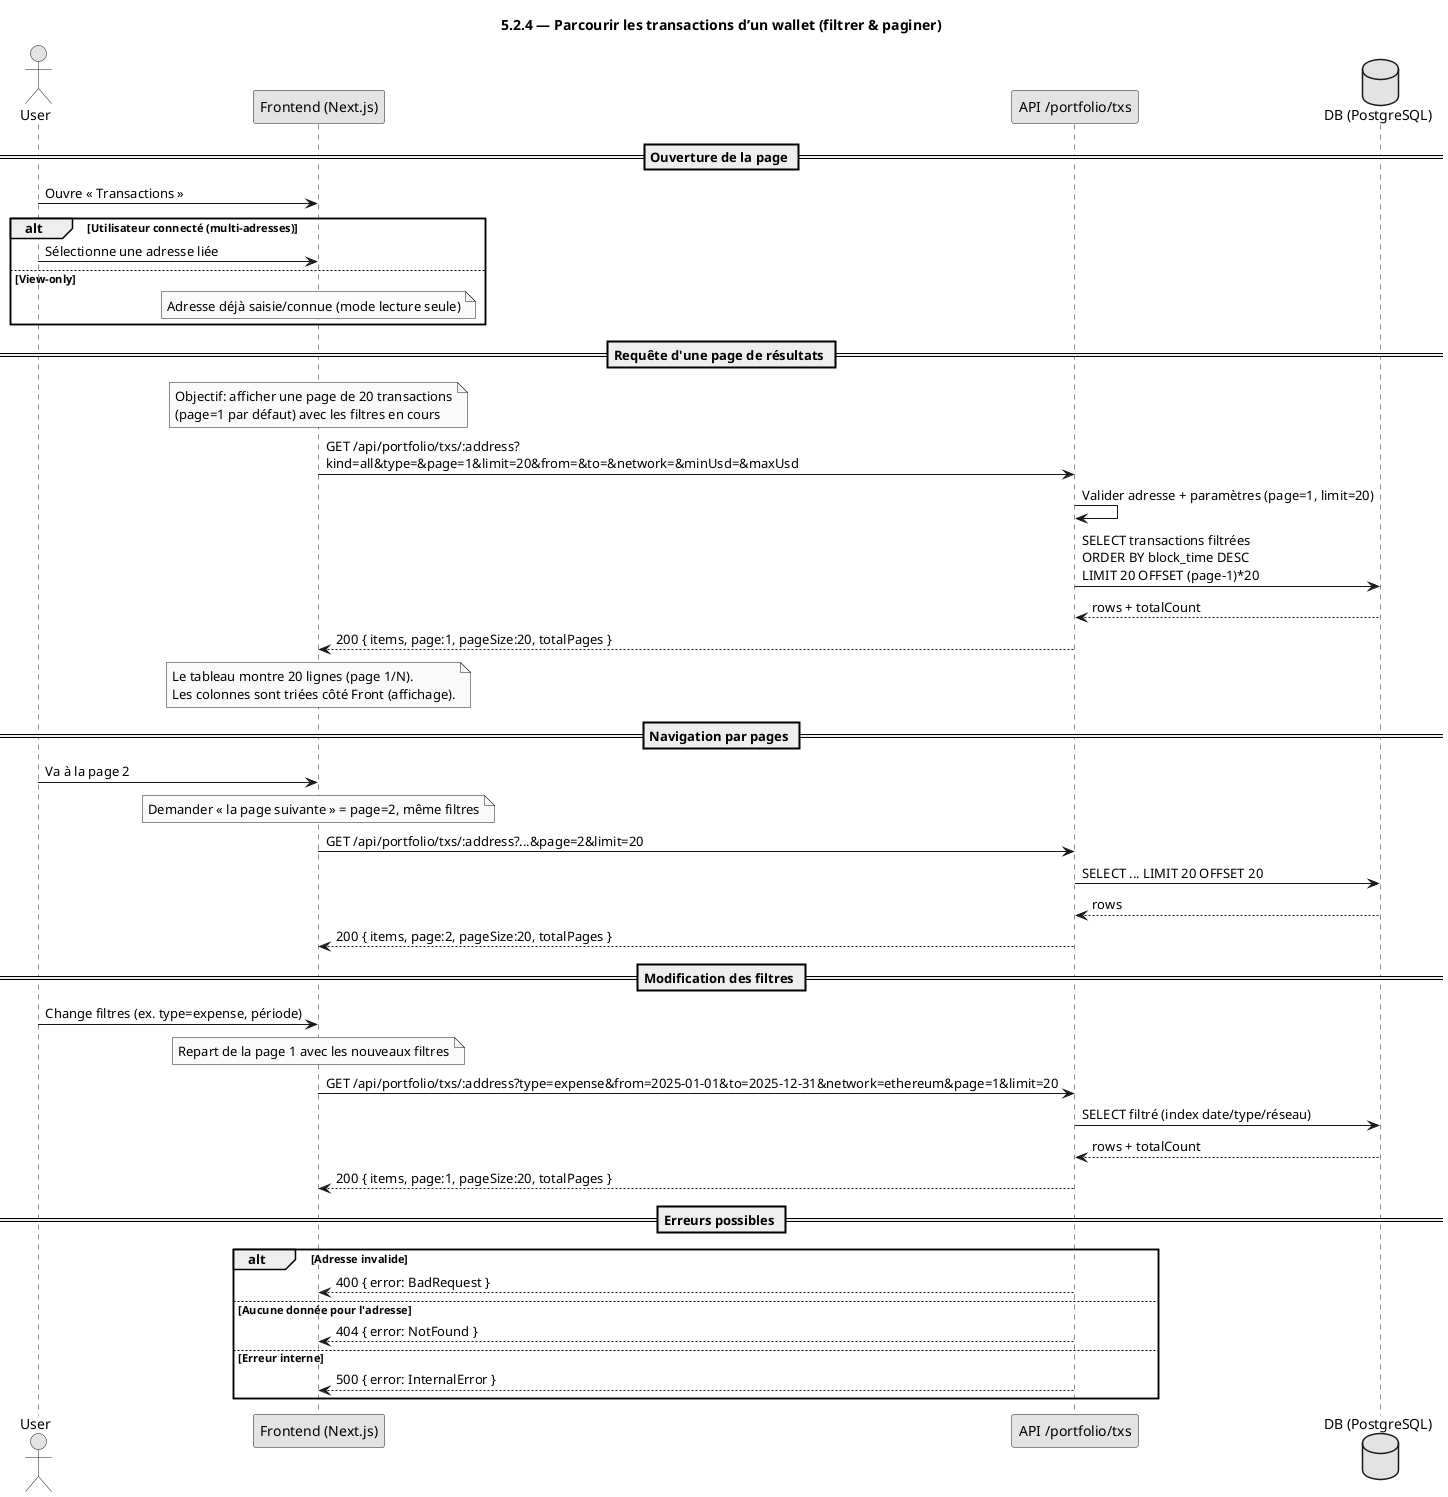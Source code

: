 @startuml
skinparam theme plain
skinparam monochrome true
skinparam shadowing false
skinparam ArrowThickness 1
skinparam ParticipantPadding 10
title 5.2.4 — Parcourir les transactions d’un wallet (filtrer & paginer)

actor User
participant "Frontend (Next.js)" as Front
participant "API /portfolio/txs" as API
database "DB (PostgreSQL)" as DB

== Ouverture de la page ==
User -> Front: Ouvre « Transactions »
alt Utilisateur connecté (multi-adresses)
  User -> Front: Sélectionne une adresse liée
else View-only
  note over Front
    Adresse déjà saisie/connue (mode lecture seule)
  end note
end

== Requête d'une page de résultats ==
note over Front
  Objectif: afficher une page de 20 transactions
  (page=1 par défaut) avec les filtres en cours
end note
Front -> API: GET /api/portfolio/txs/:address?\nkind=all&type=&page=1&limit=20&from=&to=&network=&minUsd=&maxUsd
API -> API: Valider adresse + paramètres (page=1, limit=20)
API -> DB: SELECT transactions filtrées\nORDER BY block_time DESC\nLIMIT 20 OFFSET (page-1)*20
DB --> API: rows + totalCount
API --> Front: 200 { items, page:1, pageSize:20, totalPages }

note over Front
  Le tableau montre 20 lignes (page 1/N).
  Les colonnes sont triées côté Front (affichage).
end note

== Navigation par pages ==
User -> Front: Va à la page 2
note over Front
  Demander « la page suivante » = page=2, même filtres
end note
Front -> API: GET /api/portfolio/txs/:address?...&page=2&limit=20
API -> DB: SELECT ... LIMIT 20 OFFSET 20
DB --> API: rows
API --> Front: 200 { items, page:2, pageSize:20, totalPages }

== Modification des filtres ==
User -> Front: Change filtres (ex. type=expense, période)
note over Front
  Repart de la page 1 avec les nouveaux filtres
end note
Front -> API: GET /api/portfolio/txs/:address?type=expense&from=2025-01-01&to=2025-12-31&network=ethereum&page=1&limit=20
API -> DB: SELECT filtré (index date/type/réseau)
DB --> API: rows + totalCount
API --> Front: 200 { items, page:1, pageSize:20, totalPages }

== Erreurs possibles ==
alt Adresse invalide
  API --> Front: 400 { error: BadRequest }
else Aucune donnée pour l'adresse
  API --> Front: 404 { error: NotFound }
else Erreur interne
  API --> Front: 500 { error: InternalError }
end
@enduml
